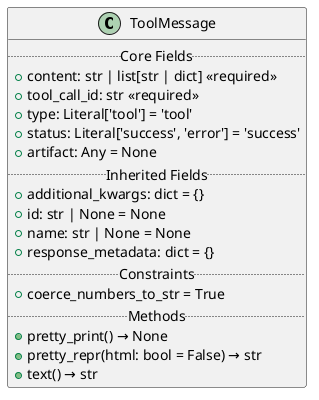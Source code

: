@startuml

class ToolMessage {
  .. Core Fields ..
  + content: str | list[str | dict] <<required>>
  + tool_call_id: str <<required>>
  + type: Literal['tool'] = 'tool'
  + status: Literal['success', 'error'] = 'success'
  + artifact: Any = None
  .. Inherited Fields ..
  + additional_kwargs: dict = {}
  + id: str | None = None
  + name: str | None = None
  + response_metadata: dict = {}
  .. Constraints ..
  + coerce_numbers_to_str = True
  .. Methods ..
  + pretty_print() → None
  + pretty_repr(html: bool = False) → str
  + text() → str
}

@enduml